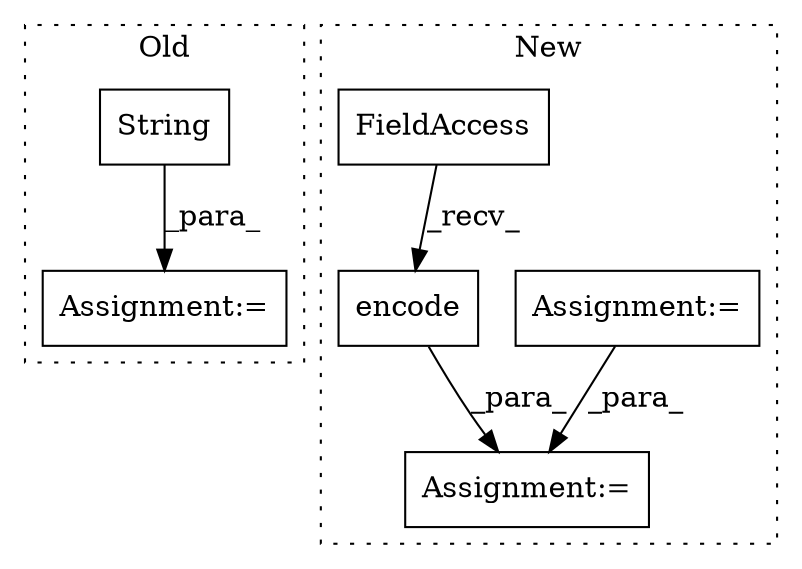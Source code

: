digraph G {
subgraph cluster0 {
1 [label="String" a="32" s="1756,1764" l="7,1" shape="box"];
3 [label="Assignment:=" a="7" s="1744" l="12" shape="box"];
label = "Old";
style="dotted";
}
subgraph cluster1 {
2 [label="encode" a="32" s="485,496" l="7,1" shape="box"];
4 [label="Assignment:=" a="7" s="1084,1191" l="71,2" shape="box"];
5 [label="Assignment:=" a="7" s="515" l="14" shape="box"];
6 [label="FieldAccess" a="22" s="482" l="2" shape="box"];
label = "New";
style="dotted";
}
1 -> 3 [label="_para_"];
2 -> 4 [label="_para_"];
5 -> 4 [label="_para_"];
6 -> 2 [label="_recv_"];
}